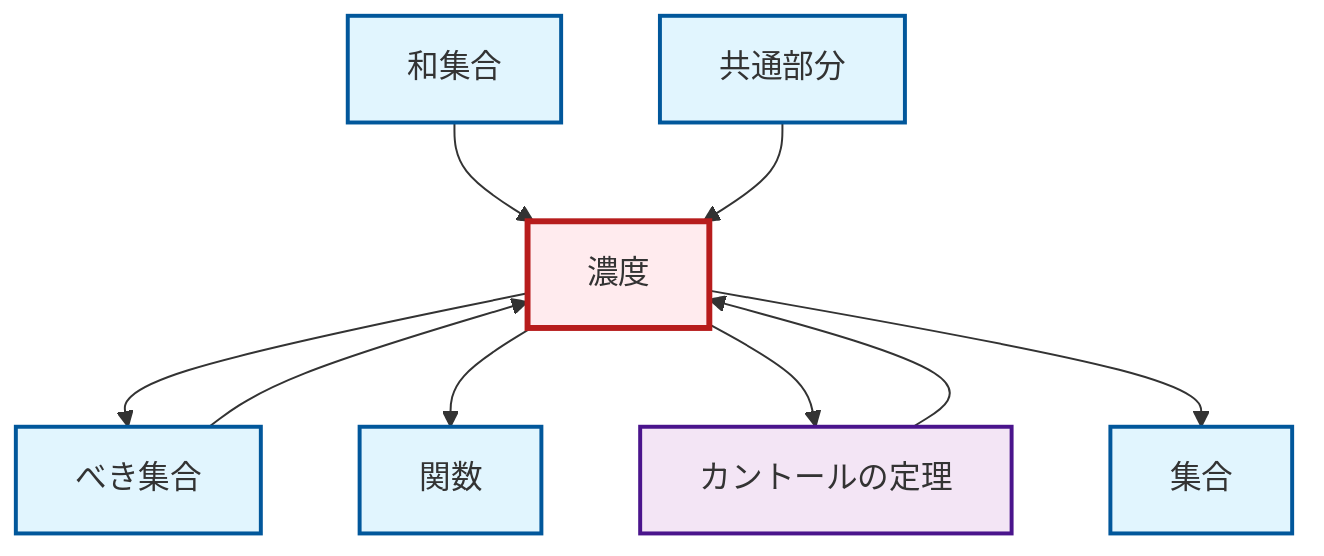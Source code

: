 graph TD
    classDef definition fill:#e1f5fe,stroke:#01579b,stroke-width:2px
    classDef theorem fill:#f3e5f5,stroke:#4a148c,stroke-width:2px
    classDef axiom fill:#fff3e0,stroke:#e65100,stroke-width:2px
    classDef example fill:#e8f5e9,stroke:#1b5e20,stroke-width:2px
    classDef current fill:#ffebee,stroke:#b71c1c,stroke-width:3px
    def-cardinality["濃度"]:::definition
    def-intersection["共通部分"]:::definition
    def-set["集合"]:::definition
    def-power-set["べき集合"]:::definition
    def-union["和集合"]:::definition
    def-function["関数"]:::definition
    thm-cantor["カントールの定理"]:::theorem
    def-cardinality --> def-power-set
    def-union --> def-cardinality
    def-power-set --> def-cardinality
    thm-cantor --> def-cardinality
    def-intersection --> def-cardinality
    def-cardinality --> def-function
    def-cardinality --> thm-cantor
    def-cardinality --> def-set
    class def-cardinality current